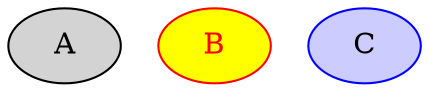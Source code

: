 digraph
{
    node [style="filled"];

    A;
    B [color="red", fillcolor="yellow", fontcolor="red"];
    C [color="#0000ff", fillcolor="#ccccff", fontcolor="#000000"];
}
